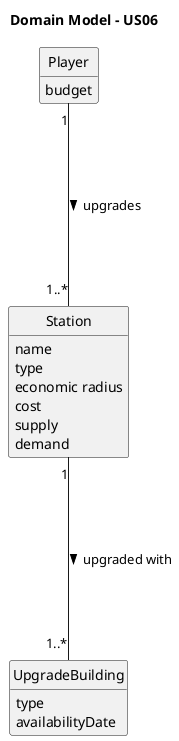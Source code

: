 @startuml

skinparam monochrome true
skinparam packageStyle rectangle
skinparam shadowing false
skinparam classAttributeIconSize 0
hide circle
hide methods

title Domain Model - US06

class Station {
    name
    type
    economic radius
    cost
    supply
    demand
}

class UpgradeBuilding {
    type
    availabilityDate
}

class Player {
    budget
}

Station "1" ---- "1..*" UpgradeBuilding : upgraded with >
Player "1" ---- "1..*" Station : upgrades >

@enduml